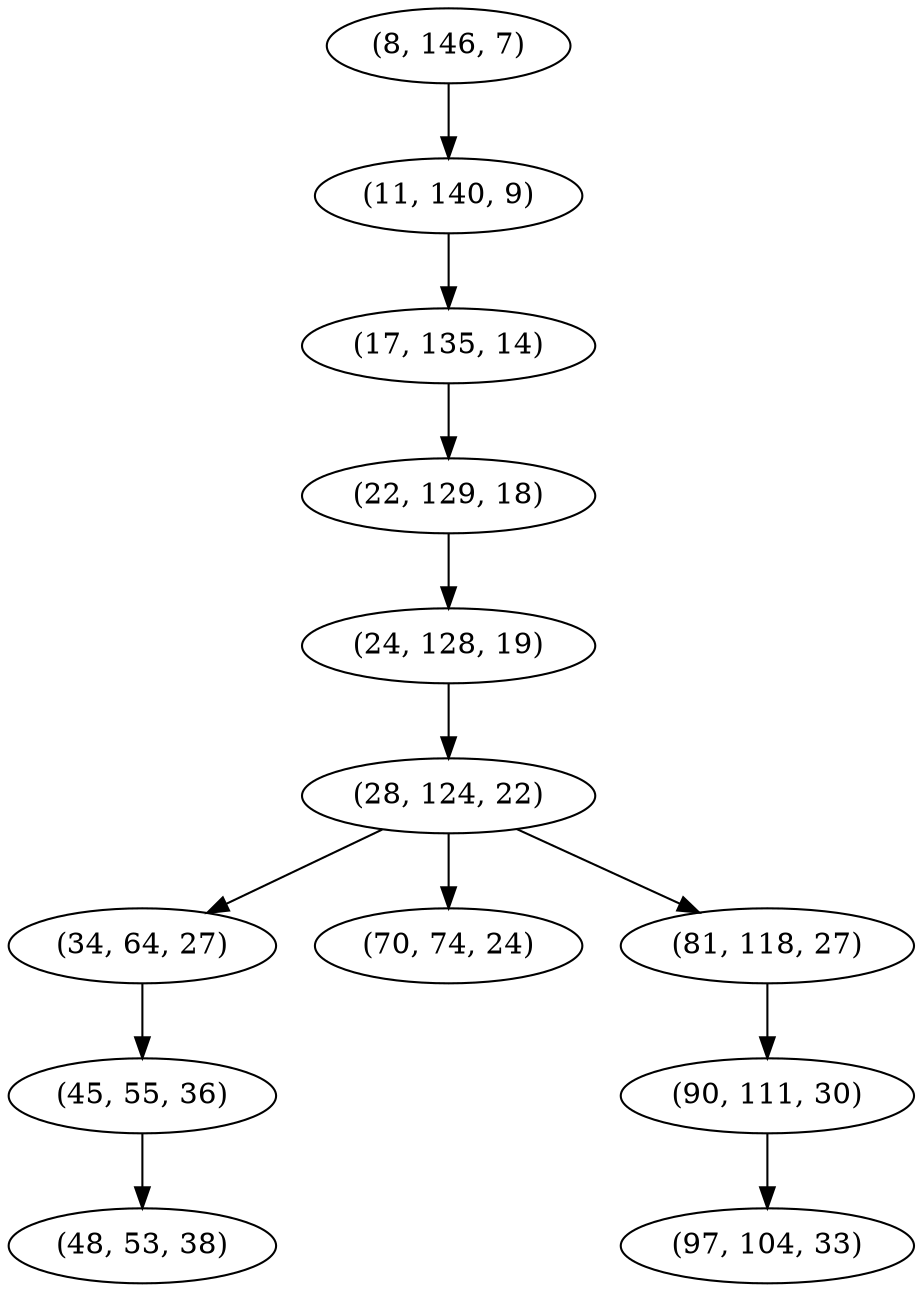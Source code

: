 digraph tree {
    "(8, 146, 7)";
    "(11, 140, 9)";
    "(17, 135, 14)";
    "(22, 129, 18)";
    "(24, 128, 19)";
    "(28, 124, 22)";
    "(34, 64, 27)";
    "(45, 55, 36)";
    "(48, 53, 38)";
    "(70, 74, 24)";
    "(81, 118, 27)";
    "(90, 111, 30)";
    "(97, 104, 33)";
    "(8, 146, 7)" -> "(11, 140, 9)";
    "(11, 140, 9)" -> "(17, 135, 14)";
    "(17, 135, 14)" -> "(22, 129, 18)";
    "(22, 129, 18)" -> "(24, 128, 19)";
    "(24, 128, 19)" -> "(28, 124, 22)";
    "(28, 124, 22)" -> "(34, 64, 27)";
    "(28, 124, 22)" -> "(70, 74, 24)";
    "(28, 124, 22)" -> "(81, 118, 27)";
    "(34, 64, 27)" -> "(45, 55, 36)";
    "(45, 55, 36)" -> "(48, 53, 38)";
    "(81, 118, 27)" -> "(90, 111, 30)";
    "(90, 111, 30)" -> "(97, 104, 33)";
}
